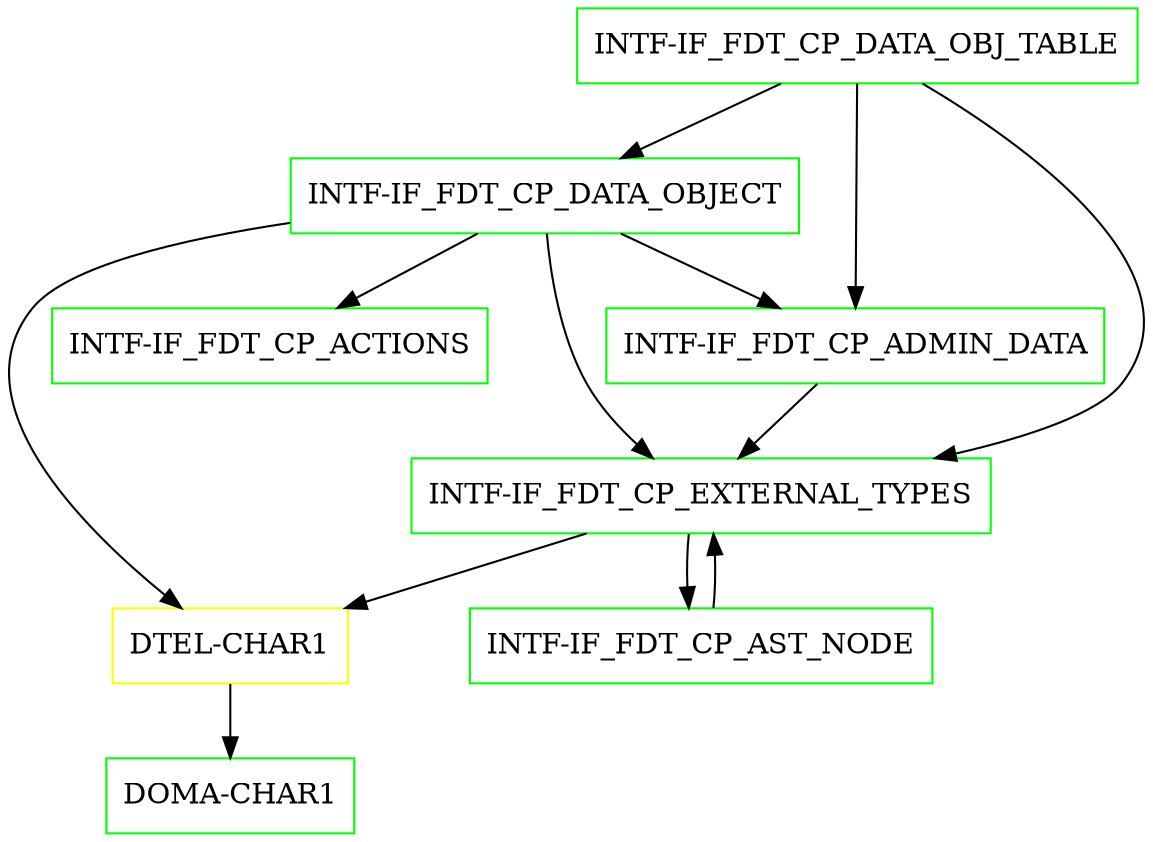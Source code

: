 digraph G {
  "INTF-IF_FDT_CP_DATA_OBJ_TABLE" [shape=box,color=green];
  "INTF-IF_FDT_CP_DATA_OBJECT" [shape=box,color=green,URL="./INTF_IF_FDT_CP_DATA_OBJECT.html"];
  "INTF-IF_FDT_CP_ACTIONS" [shape=box,color=green,URL="./INTF_IF_FDT_CP_ACTIONS.html"];
  "INTF-IF_FDT_CP_ADMIN_DATA" [shape=box,color=green,URL="./INTF_IF_FDT_CP_ADMIN_DATA.html"];
  "INTF-IF_FDT_CP_EXTERNAL_TYPES" [shape=box,color=green,URL="./INTF_IF_FDT_CP_EXTERNAL_TYPES.html"];
  "INTF-IF_FDT_CP_AST_NODE" [shape=box,color=green,URL="./INTF_IF_FDT_CP_AST_NODE.html"];
  "DTEL-CHAR1" [shape=box,color=yellow,URL="./DTEL_CHAR1.html"];
  "DOMA-CHAR1" [shape=box,color=green,URL="./DOMA_CHAR1.html"];
  "INTF-IF_FDT_CP_DATA_OBJ_TABLE" -> "INTF-IF_FDT_CP_EXTERNAL_TYPES";
  "INTF-IF_FDT_CP_DATA_OBJ_TABLE" -> "INTF-IF_FDT_CP_ADMIN_DATA";
  "INTF-IF_FDT_CP_DATA_OBJ_TABLE" -> "INTF-IF_FDT_CP_DATA_OBJECT";
  "INTF-IF_FDT_CP_DATA_OBJECT" -> "DTEL-CHAR1";
  "INTF-IF_FDT_CP_DATA_OBJECT" -> "INTF-IF_FDT_CP_EXTERNAL_TYPES";
  "INTF-IF_FDT_CP_DATA_OBJECT" -> "INTF-IF_FDT_CP_ADMIN_DATA";
  "INTF-IF_FDT_CP_DATA_OBJECT" -> "INTF-IF_FDT_CP_ACTIONS";
  "INTF-IF_FDT_CP_ADMIN_DATA" -> "INTF-IF_FDT_CP_EXTERNAL_TYPES";
  "INTF-IF_FDT_CP_EXTERNAL_TYPES" -> "DTEL-CHAR1";
  "INTF-IF_FDT_CP_EXTERNAL_TYPES" -> "INTF-IF_FDT_CP_AST_NODE";
  "INTF-IF_FDT_CP_AST_NODE" -> "INTF-IF_FDT_CP_EXTERNAL_TYPES";
  "DTEL-CHAR1" -> "DOMA-CHAR1";
}
